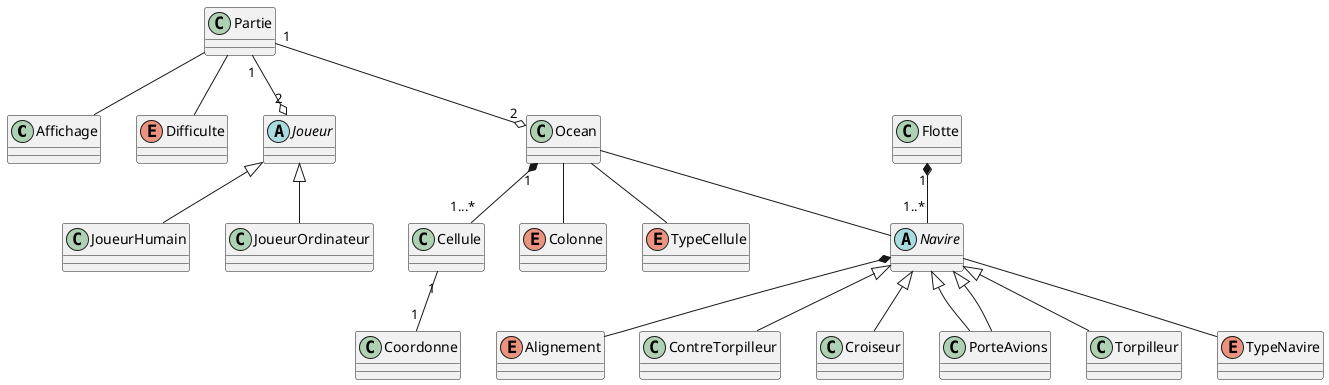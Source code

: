 @startuml
'https://plantuml.com/class-diagram

class Affichage{
}

enum Alignement{
}

class Cellule{
}

enum Colonne{
}

class ContreTorpilleur extends Navire{
}

class Coordonne{
}

class Croiseur extends Navire{
}

enum Difficulte{
}

class Flotte{
}

abstract class Joueur{
}

class JoueurHumain extends Joueur{
}

class JoueurOrdinateur extends Joueur{
}

class Navire{
}

class Ocean{
}


class Partie{
}

class PorteAvions extends Navire{
}

abstract class Navire{
}

class Ocean{
}

class Partie{
}

class PorteAvions extends Navire{
}

class Torpilleur extends Navire{
}

enum TypeCellule{
}



enum TypeNavire{
}

Partie -- Affichage

Partie "1" --o "2" Ocean

Partie "1" --o "2" Joueur


Flotte "1" *-- "1..*" Navire

Ocean -- TypeCellule

Ocean -- Colonne

Ocean "1" *-- "1...*" Cellule

Cellule "1" -- "1" Coordonne

Ocean -- Navire


Partie -- Difficulte

Navire -- TypeNavire



Navire *-- Alignement
@enduml